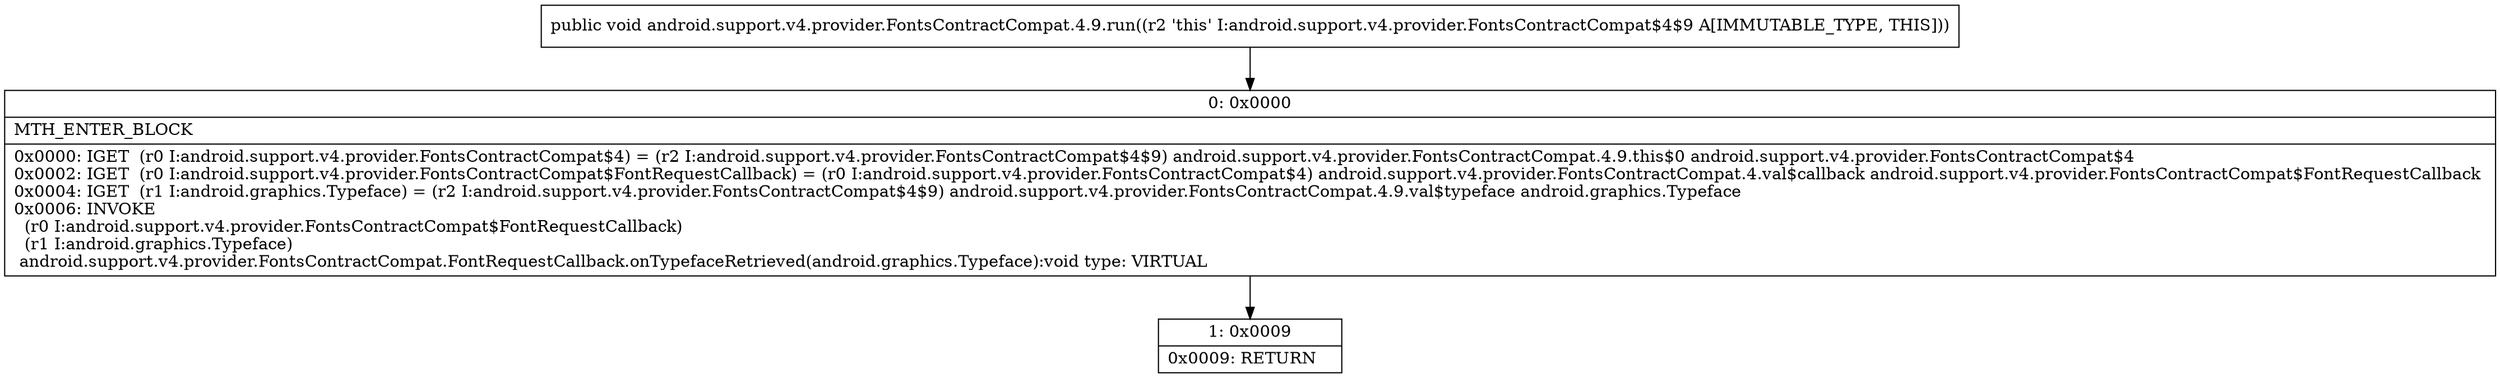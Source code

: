 digraph "CFG forandroid.support.v4.provider.FontsContractCompat.4.9.run()V" {
Node_0 [shape=record,label="{0\:\ 0x0000|MTH_ENTER_BLOCK\l|0x0000: IGET  (r0 I:android.support.v4.provider.FontsContractCompat$4) = (r2 I:android.support.v4.provider.FontsContractCompat$4$9) android.support.v4.provider.FontsContractCompat.4.9.this$0 android.support.v4.provider.FontsContractCompat$4 \l0x0002: IGET  (r0 I:android.support.v4.provider.FontsContractCompat$FontRequestCallback) = (r0 I:android.support.v4.provider.FontsContractCompat$4) android.support.v4.provider.FontsContractCompat.4.val$callback android.support.v4.provider.FontsContractCompat$FontRequestCallback \l0x0004: IGET  (r1 I:android.graphics.Typeface) = (r2 I:android.support.v4.provider.FontsContractCompat$4$9) android.support.v4.provider.FontsContractCompat.4.9.val$typeface android.graphics.Typeface \l0x0006: INVOKE  \l  (r0 I:android.support.v4.provider.FontsContractCompat$FontRequestCallback)\l  (r1 I:android.graphics.Typeface)\l android.support.v4.provider.FontsContractCompat.FontRequestCallback.onTypefaceRetrieved(android.graphics.Typeface):void type: VIRTUAL \l}"];
Node_1 [shape=record,label="{1\:\ 0x0009|0x0009: RETURN   \l}"];
MethodNode[shape=record,label="{public void android.support.v4.provider.FontsContractCompat.4.9.run((r2 'this' I:android.support.v4.provider.FontsContractCompat$4$9 A[IMMUTABLE_TYPE, THIS])) }"];
MethodNode -> Node_0;
Node_0 -> Node_1;
}

